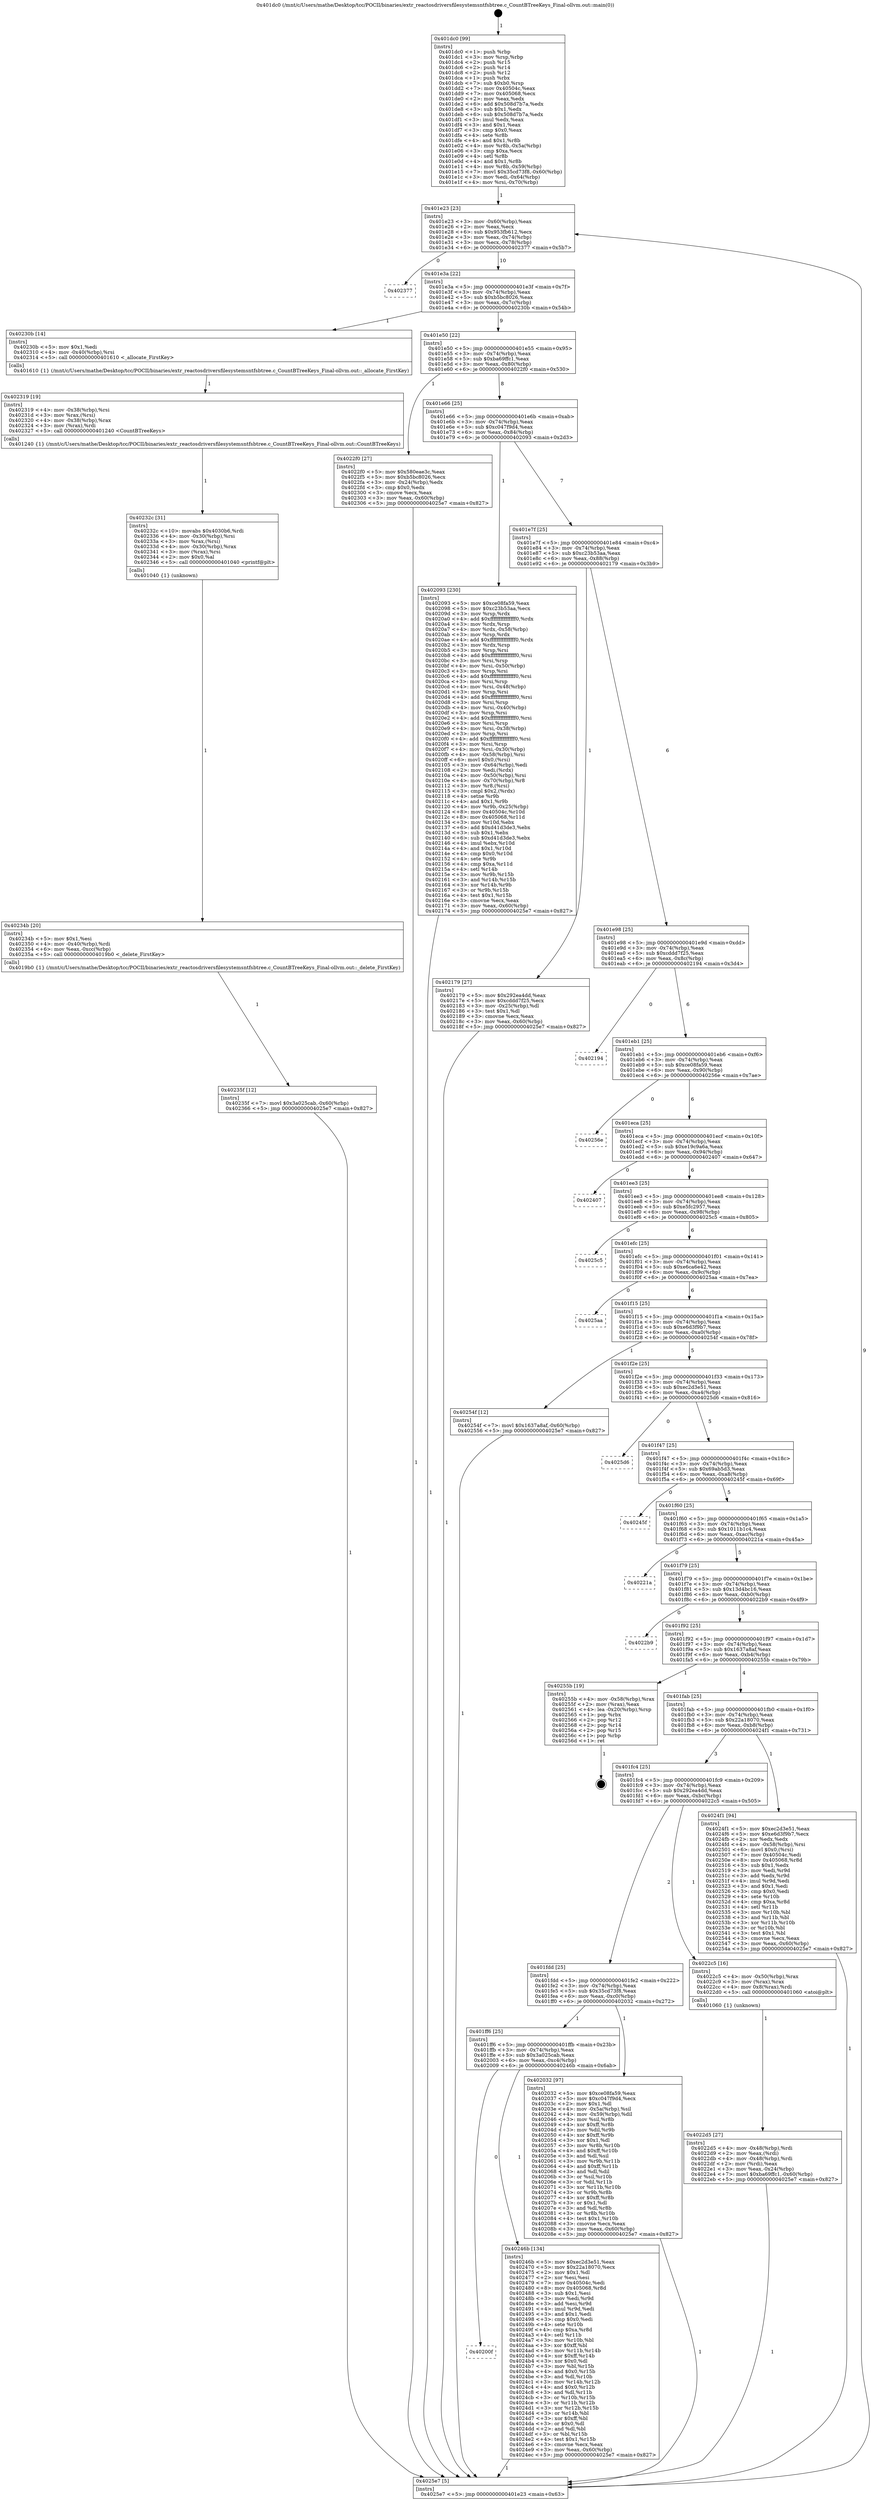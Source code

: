 digraph "0x401dc0" {
  label = "0x401dc0 (/mnt/c/Users/mathe/Desktop/tcc/POCII/binaries/extr_reactosdriversfilesystemsntfsbtree.c_CountBTreeKeys_Final-ollvm.out::main(0))"
  labelloc = "t"
  node[shape=record]

  Entry [label="",width=0.3,height=0.3,shape=circle,fillcolor=black,style=filled]
  "0x401e23" [label="{
     0x401e23 [23]\l
     | [instrs]\l
     &nbsp;&nbsp;0x401e23 \<+3\>: mov -0x60(%rbp),%eax\l
     &nbsp;&nbsp;0x401e26 \<+2\>: mov %eax,%ecx\l
     &nbsp;&nbsp;0x401e28 \<+6\>: sub $0x953fb612,%ecx\l
     &nbsp;&nbsp;0x401e2e \<+3\>: mov %eax,-0x74(%rbp)\l
     &nbsp;&nbsp;0x401e31 \<+3\>: mov %ecx,-0x78(%rbp)\l
     &nbsp;&nbsp;0x401e34 \<+6\>: je 0000000000402377 \<main+0x5b7\>\l
  }"]
  "0x402377" [label="{
     0x402377\l
  }", style=dashed]
  "0x401e3a" [label="{
     0x401e3a [22]\l
     | [instrs]\l
     &nbsp;&nbsp;0x401e3a \<+5\>: jmp 0000000000401e3f \<main+0x7f\>\l
     &nbsp;&nbsp;0x401e3f \<+3\>: mov -0x74(%rbp),%eax\l
     &nbsp;&nbsp;0x401e42 \<+5\>: sub $0xb5bc8026,%eax\l
     &nbsp;&nbsp;0x401e47 \<+3\>: mov %eax,-0x7c(%rbp)\l
     &nbsp;&nbsp;0x401e4a \<+6\>: je 000000000040230b \<main+0x54b\>\l
  }"]
  Exit [label="",width=0.3,height=0.3,shape=circle,fillcolor=black,style=filled,peripheries=2]
  "0x40230b" [label="{
     0x40230b [14]\l
     | [instrs]\l
     &nbsp;&nbsp;0x40230b \<+5\>: mov $0x1,%edi\l
     &nbsp;&nbsp;0x402310 \<+4\>: mov -0x40(%rbp),%rsi\l
     &nbsp;&nbsp;0x402314 \<+5\>: call 0000000000401610 \<_allocate_FirstKey\>\l
     | [calls]\l
     &nbsp;&nbsp;0x401610 \{1\} (/mnt/c/Users/mathe/Desktop/tcc/POCII/binaries/extr_reactosdriversfilesystemsntfsbtree.c_CountBTreeKeys_Final-ollvm.out::_allocate_FirstKey)\l
  }"]
  "0x401e50" [label="{
     0x401e50 [22]\l
     | [instrs]\l
     &nbsp;&nbsp;0x401e50 \<+5\>: jmp 0000000000401e55 \<main+0x95\>\l
     &nbsp;&nbsp;0x401e55 \<+3\>: mov -0x74(%rbp),%eax\l
     &nbsp;&nbsp;0x401e58 \<+5\>: sub $0xba69ffc1,%eax\l
     &nbsp;&nbsp;0x401e5d \<+3\>: mov %eax,-0x80(%rbp)\l
     &nbsp;&nbsp;0x401e60 \<+6\>: je 00000000004022f0 \<main+0x530\>\l
  }"]
  "0x40200f" [label="{
     0x40200f\l
  }", style=dashed]
  "0x4022f0" [label="{
     0x4022f0 [27]\l
     | [instrs]\l
     &nbsp;&nbsp;0x4022f0 \<+5\>: mov $0x580eae3c,%eax\l
     &nbsp;&nbsp;0x4022f5 \<+5\>: mov $0xb5bc8026,%ecx\l
     &nbsp;&nbsp;0x4022fa \<+3\>: mov -0x24(%rbp),%edx\l
     &nbsp;&nbsp;0x4022fd \<+3\>: cmp $0x0,%edx\l
     &nbsp;&nbsp;0x402300 \<+3\>: cmove %ecx,%eax\l
     &nbsp;&nbsp;0x402303 \<+3\>: mov %eax,-0x60(%rbp)\l
     &nbsp;&nbsp;0x402306 \<+5\>: jmp 00000000004025e7 \<main+0x827\>\l
  }"]
  "0x401e66" [label="{
     0x401e66 [25]\l
     | [instrs]\l
     &nbsp;&nbsp;0x401e66 \<+5\>: jmp 0000000000401e6b \<main+0xab\>\l
     &nbsp;&nbsp;0x401e6b \<+3\>: mov -0x74(%rbp),%eax\l
     &nbsp;&nbsp;0x401e6e \<+5\>: sub $0xc047f9d4,%eax\l
     &nbsp;&nbsp;0x401e73 \<+6\>: mov %eax,-0x84(%rbp)\l
     &nbsp;&nbsp;0x401e79 \<+6\>: je 0000000000402093 \<main+0x2d3\>\l
  }"]
  "0x40246b" [label="{
     0x40246b [134]\l
     | [instrs]\l
     &nbsp;&nbsp;0x40246b \<+5\>: mov $0xec2d3e51,%eax\l
     &nbsp;&nbsp;0x402470 \<+5\>: mov $0x22a18070,%ecx\l
     &nbsp;&nbsp;0x402475 \<+2\>: mov $0x1,%dl\l
     &nbsp;&nbsp;0x402477 \<+2\>: xor %esi,%esi\l
     &nbsp;&nbsp;0x402479 \<+7\>: mov 0x40504c,%edi\l
     &nbsp;&nbsp;0x402480 \<+8\>: mov 0x405068,%r8d\l
     &nbsp;&nbsp;0x402488 \<+3\>: sub $0x1,%esi\l
     &nbsp;&nbsp;0x40248b \<+3\>: mov %edi,%r9d\l
     &nbsp;&nbsp;0x40248e \<+3\>: add %esi,%r9d\l
     &nbsp;&nbsp;0x402491 \<+4\>: imul %r9d,%edi\l
     &nbsp;&nbsp;0x402495 \<+3\>: and $0x1,%edi\l
     &nbsp;&nbsp;0x402498 \<+3\>: cmp $0x0,%edi\l
     &nbsp;&nbsp;0x40249b \<+4\>: sete %r10b\l
     &nbsp;&nbsp;0x40249f \<+4\>: cmp $0xa,%r8d\l
     &nbsp;&nbsp;0x4024a3 \<+4\>: setl %r11b\l
     &nbsp;&nbsp;0x4024a7 \<+3\>: mov %r10b,%bl\l
     &nbsp;&nbsp;0x4024aa \<+3\>: xor $0xff,%bl\l
     &nbsp;&nbsp;0x4024ad \<+3\>: mov %r11b,%r14b\l
     &nbsp;&nbsp;0x4024b0 \<+4\>: xor $0xff,%r14b\l
     &nbsp;&nbsp;0x4024b4 \<+3\>: xor $0x0,%dl\l
     &nbsp;&nbsp;0x4024b7 \<+3\>: mov %bl,%r15b\l
     &nbsp;&nbsp;0x4024ba \<+4\>: and $0x0,%r15b\l
     &nbsp;&nbsp;0x4024be \<+3\>: and %dl,%r10b\l
     &nbsp;&nbsp;0x4024c1 \<+3\>: mov %r14b,%r12b\l
     &nbsp;&nbsp;0x4024c4 \<+4\>: and $0x0,%r12b\l
     &nbsp;&nbsp;0x4024c8 \<+3\>: and %dl,%r11b\l
     &nbsp;&nbsp;0x4024cb \<+3\>: or %r10b,%r15b\l
     &nbsp;&nbsp;0x4024ce \<+3\>: or %r11b,%r12b\l
     &nbsp;&nbsp;0x4024d1 \<+3\>: xor %r12b,%r15b\l
     &nbsp;&nbsp;0x4024d4 \<+3\>: or %r14b,%bl\l
     &nbsp;&nbsp;0x4024d7 \<+3\>: xor $0xff,%bl\l
     &nbsp;&nbsp;0x4024da \<+3\>: or $0x0,%dl\l
     &nbsp;&nbsp;0x4024dd \<+2\>: and %dl,%bl\l
     &nbsp;&nbsp;0x4024df \<+3\>: or %bl,%r15b\l
     &nbsp;&nbsp;0x4024e2 \<+4\>: test $0x1,%r15b\l
     &nbsp;&nbsp;0x4024e6 \<+3\>: cmovne %ecx,%eax\l
     &nbsp;&nbsp;0x4024e9 \<+3\>: mov %eax,-0x60(%rbp)\l
     &nbsp;&nbsp;0x4024ec \<+5\>: jmp 00000000004025e7 \<main+0x827\>\l
  }"]
  "0x402093" [label="{
     0x402093 [230]\l
     | [instrs]\l
     &nbsp;&nbsp;0x402093 \<+5\>: mov $0xce08fa59,%eax\l
     &nbsp;&nbsp;0x402098 \<+5\>: mov $0xc23b53aa,%ecx\l
     &nbsp;&nbsp;0x40209d \<+3\>: mov %rsp,%rdx\l
     &nbsp;&nbsp;0x4020a0 \<+4\>: add $0xfffffffffffffff0,%rdx\l
     &nbsp;&nbsp;0x4020a4 \<+3\>: mov %rdx,%rsp\l
     &nbsp;&nbsp;0x4020a7 \<+4\>: mov %rdx,-0x58(%rbp)\l
     &nbsp;&nbsp;0x4020ab \<+3\>: mov %rsp,%rdx\l
     &nbsp;&nbsp;0x4020ae \<+4\>: add $0xfffffffffffffff0,%rdx\l
     &nbsp;&nbsp;0x4020b2 \<+3\>: mov %rdx,%rsp\l
     &nbsp;&nbsp;0x4020b5 \<+3\>: mov %rsp,%rsi\l
     &nbsp;&nbsp;0x4020b8 \<+4\>: add $0xfffffffffffffff0,%rsi\l
     &nbsp;&nbsp;0x4020bc \<+3\>: mov %rsi,%rsp\l
     &nbsp;&nbsp;0x4020bf \<+4\>: mov %rsi,-0x50(%rbp)\l
     &nbsp;&nbsp;0x4020c3 \<+3\>: mov %rsp,%rsi\l
     &nbsp;&nbsp;0x4020c6 \<+4\>: add $0xfffffffffffffff0,%rsi\l
     &nbsp;&nbsp;0x4020ca \<+3\>: mov %rsi,%rsp\l
     &nbsp;&nbsp;0x4020cd \<+4\>: mov %rsi,-0x48(%rbp)\l
     &nbsp;&nbsp;0x4020d1 \<+3\>: mov %rsp,%rsi\l
     &nbsp;&nbsp;0x4020d4 \<+4\>: add $0xfffffffffffffff0,%rsi\l
     &nbsp;&nbsp;0x4020d8 \<+3\>: mov %rsi,%rsp\l
     &nbsp;&nbsp;0x4020db \<+4\>: mov %rsi,-0x40(%rbp)\l
     &nbsp;&nbsp;0x4020df \<+3\>: mov %rsp,%rsi\l
     &nbsp;&nbsp;0x4020e2 \<+4\>: add $0xfffffffffffffff0,%rsi\l
     &nbsp;&nbsp;0x4020e6 \<+3\>: mov %rsi,%rsp\l
     &nbsp;&nbsp;0x4020e9 \<+4\>: mov %rsi,-0x38(%rbp)\l
     &nbsp;&nbsp;0x4020ed \<+3\>: mov %rsp,%rsi\l
     &nbsp;&nbsp;0x4020f0 \<+4\>: add $0xfffffffffffffff0,%rsi\l
     &nbsp;&nbsp;0x4020f4 \<+3\>: mov %rsi,%rsp\l
     &nbsp;&nbsp;0x4020f7 \<+4\>: mov %rsi,-0x30(%rbp)\l
     &nbsp;&nbsp;0x4020fb \<+4\>: mov -0x58(%rbp),%rsi\l
     &nbsp;&nbsp;0x4020ff \<+6\>: movl $0x0,(%rsi)\l
     &nbsp;&nbsp;0x402105 \<+3\>: mov -0x64(%rbp),%edi\l
     &nbsp;&nbsp;0x402108 \<+2\>: mov %edi,(%rdx)\l
     &nbsp;&nbsp;0x40210a \<+4\>: mov -0x50(%rbp),%rsi\l
     &nbsp;&nbsp;0x40210e \<+4\>: mov -0x70(%rbp),%r8\l
     &nbsp;&nbsp;0x402112 \<+3\>: mov %r8,(%rsi)\l
     &nbsp;&nbsp;0x402115 \<+3\>: cmpl $0x2,(%rdx)\l
     &nbsp;&nbsp;0x402118 \<+4\>: setne %r9b\l
     &nbsp;&nbsp;0x40211c \<+4\>: and $0x1,%r9b\l
     &nbsp;&nbsp;0x402120 \<+4\>: mov %r9b,-0x25(%rbp)\l
     &nbsp;&nbsp;0x402124 \<+8\>: mov 0x40504c,%r10d\l
     &nbsp;&nbsp;0x40212c \<+8\>: mov 0x405068,%r11d\l
     &nbsp;&nbsp;0x402134 \<+3\>: mov %r10d,%ebx\l
     &nbsp;&nbsp;0x402137 \<+6\>: add $0xd41d3de3,%ebx\l
     &nbsp;&nbsp;0x40213d \<+3\>: sub $0x1,%ebx\l
     &nbsp;&nbsp;0x402140 \<+6\>: sub $0xd41d3de3,%ebx\l
     &nbsp;&nbsp;0x402146 \<+4\>: imul %ebx,%r10d\l
     &nbsp;&nbsp;0x40214a \<+4\>: and $0x1,%r10d\l
     &nbsp;&nbsp;0x40214e \<+4\>: cmp $0x0,%r10d\l
     &nbsp;&nbsp;0x402152 \<+4\>: sete %r9b\l
     &nbsp;&nbsp;0x402156 \<+4\>: cmp $0xa,%r11d\l
     &nbsp;&nbsp;0x40215a \<+4\>: setl %r14b\l
     &nbsp;&nbsp;0x40215e \<+3\>: mov %r9b,%r15b\l
     &nbsp;&nbsp;0x402161 \<+3\>: and %r14b,%r15b\l
     &nbsp;&nbsp;0x402164 \<+3\>: xor %r14b,%r9b\l
     &nbsp;&nbsp;0x402167 \<+3\>: or %r9b,%r15b\l
     &nbsp;&nbsp;0x40216a \<+4\>: test $0x1,%r15b\l
     &nbsp;&nbsp;0x40216e \<+3\>: cmovne %ecx,%eax\l
     &nbsp;&nbsp;0x402171 \<+3\>: mov %eax,-0x60(%rbp)\l
     &nbsp;&nbsp;0x402174 \<+5\>: jmp 00000000004025e7 \<main+0x827\>\l
  }"]
  "0x401e7f" [label="{
     0x401e7f [25]\l
     | [instrs]\l
     &nbsp;&nbsp;0x401e7f \<+5\>: jmp 0000000000401e84 \<main+0xc4\>\l
     &nbsp;&nbsp;0x401e84 \<+3\>: mov -0x74(%rbp),%eax\l
     &nbsp;&nbsp;0x401e87 \<+5\>: sub $0xc23b53aa,%eax\l
     &nbsp;&nbsp;0x401e8c \<+6\>: mov %eax,-0x88(%rbp)\l
     &nbsp;&nbsp;0x401e92 \<+6\>: je 0000000000402179 \<main+0x3b9\>\l
  }"]
  "0x40235f" [label="{
     0x40235f [12]\l
     | [instrs]\l
     &nbsp;&nbsp;0x40235f \<+7\>: movl $0x3a025cab,-0x60(%rbp)\l
     &nbsp;&nbsp;0x402366 \<+5\>: jmp 00000000004025e7 \<main+0x827\>\l
  }"]
  "0x402179" [label="{
     0x402179 [27]\l
     | [instrs]\l
     &nbsp;&nbsp;0x402179 \<+5\>: mov $0x292ea4dd,%eax\l
     &nbsp;&nbsp;0x40217e \<+5\>: mov $0xcddd7f25,%ecx\l
     &nbsp;&nbsp;0x402183 \<+3\>: mov -0x25(%rbp),%dl\l
     &nbsp;&nbsp;0x402186 \<+3\>: test $0x1,%dl\l
     &nbsp;&nbsp;0x402189 \<+3\>: cmovne %ecx,%eax\l
     &nbsp;&nbsp;0x40218c \<+3\>: mov %eax,-0x60(%rbp)\l
     &nbsp;&nbsp;0x40218f \<+5\>: jmp 00000000004025e7 \<main+0x827\>\l
  }"]
  "0x401e98" [label="{
     0x401e98 [25]\l
     | [instrs]\l
     &nbsp;&nbsp;0x401e98 \<+5\>: jmp 0000000000401e9d \<main+0xdd\>\l
     &nbsp;&nbsp;0x401e9d \<+3\>: mov -0x74(%rbp),%eax\l
     &nbsp;&nbsp;0x401ea0 \<+5\>: sub $0xcddd7f25,%eax\l
     &nbsp;&nbsp;0x401ea5 \<+6\>: mov %eax,-0x8c(%rbp)\l
     &nbsp;&nbsp;0x401eab \<+6\>: je 0000000000402194 \<main+0x3d4\>\l
  }"]
  "0x40234b" [label="{
     0x40234b [20]\l
     | [instrs]\l
     &nbsp;&nbsp;0x40234b \<+5\>: mov $0x1,%esi\l
     &nbsp;&nbsp;0x402350 \<+4\>: mov -0x40(%rbp),%rdi\l
     &nbsp;&nbsp;0x402354 \<+6\>: mov %eax,-0xcc(%rbp)\l
     &nbsp;&nbsp;0x40235a \<+5\>: call 00000000004019b0 \<_delete_FirstKey\>\l
     | [calls]\l
     &nbsp;&nbsp;0x4019b0 \{1\} (/mnt/c/Users/mathe/Desktop/tcc/POCII/binaries/extr_reactosdriversfilesystemsntfsbtree.c_CountBTreeKeys_Final-ollvm.out::_delete_FirstKey)\l
  }"]
  "0x402194" [label="{
     0x402194\l
  }", style=dashed]
  "0x401eb1" [label="{
     0x401eb1 [25]\l
     | [instrs]\l
     &nbsp;&nbsp;0x401eb1 \<+5\>: jmp 0000000000401eb6 \<main+0xf6\>\l
     &nbsp;&nbsp;0x401eb6 \<+3\>: mov -0x74(%rbp),%eax\l
     &nbsp;&nbsp;0x401eb9 \<+5\>: sub $0xce08fa59,%eax\l
     &nbsp;&nbsp;0x401ebe \<+6\>: mov %eax,-0x90(%rbp)\l
     &nbsp;&nbsp;0x401ec4 \<+6\>: je 000000000040256e \<main+0x7ae\>\l
  }"]
  "0x40232c" [label="{
     0x40232c [31]\l
     | [instrs]\l
     &nbsp;&nbsp;0x40232c \<+10\>: movabs $0x4030b6,%rdi\l
     &nbsp;&nbsp;0x402336 \<+4\>: mov -0x30(%rbp),%rsi\l
     &nbsp;&nbsp;0x40233a \<+3\>: mov %rax,(%rsi)\l
     &nbsp;&nbsp;0x40233d \<+4\>: mov -0x30(%rbp),%rax\l
     &nbsp;&nbsp;0x402341 \<+3\>: mov (%rax),%rsi\l
     &nbsp;&nbsp;0x402344 \<+2\>: mov $0x0,%al\l
     &nbsp;&nbsp;0x402346 \<+5\>: call 0000000000401040 \<printf@plt\>\l
     | [calls]\l
     &nbsp;&nbsp;0x401040 \{1\} (unknown)\l
  }"]
  "0x40256e" [label="{
     0x40256e\l
  }", style=dashed]
  "0x401eca" [label="{
     0x401eca [25]\l
     | [instrs]\l
     &nbsp;&nbsp;0x401eca \<+5\>: jmp 0000000000401ecf \<main+0x10f\>\l
     &nbsp;&nbsp;0x401ecf \<+3\>: mov -0x74(%rbp),%eax\l
     &nbsp;&nbsp;0x401ed2 \<+5\>: sub $0xe19c9a6a,%eax\l
     &nbsp;&nbsp;0x401ed7 \<+6\>: mov %eax,-0x94(%rbp)\l
     &nbsp;&nbsp;0x401edd \<+6\>: je 0000000000402407 \<main+0x647\>\l
  }"]
  "0x402319" [label="{
     0x402319 [19]\l
     | [instrs]\l
     &nbsp;&nbsp;0x402319 \<+4\>: mov -0x38(%rbp),%rsi\l
     &nbsp;&nbsp;0x40231d \<+3\>: mov %rax,(%rsi)\l
     &nbsp;&nbsp;0x402320 \<+4\>: mov -0x38(%rbp),%rax\l
     &nbsp;&nbsp;0x402324 \<+3\>: mov (%rax),%rdi\l
     &nbsp;&nbsp;0x402327 \<+5\>: call 0000000000401240 \<CountBTreeKeys\>\l
     | [calls]\l
     &nbsp;&nbsp;0x401240 \{1\} (/mnt/c/Users/mathe/Desktop/tcc/POCII/binaries/extr_reactosdriversfilesystemsntfsbtree.c_CountBTreeKeys_Final-ollvm.out::CountBTreeKeys)\l
  }"]
  "0x402407" [label="{
     0x402407\l
  }", style=dashed]
  "0x401ee3" [label="{
     0x401ee3 [25]\l
     | [instrs]\l
     &nbsp;&nbsp;0x401ee3 \<+5\>: jmp 0000000000401ee8 \<main+0x128\>\l
     &nbsp;&nbsp;0x401ee8 \<+3\>: mov -0x74(%rbp),%eax\l
     &nbsp;&nbsp;0x401eeb \<+5\>: sub $0xe5fc2957,%eax\l
     &nbsp;&nbsp;0x401ef0 \<+6\>: mov %eax,-0x98(%rbp)\l
     &nbsp;&nbsp;0x401ef6 \<+6\>: je 00000000004025c5 \<main+0x805\>\l
  }"]
  "0x4022d5" [label="{
     0x4022d5 [27]\l
     | [instrs]\l
     &nbsp;&nbsp;0x4022d5 \<+4\>: mov -0x48(%rbp),%rdi\l
     &nbsp;&nbsp;0x4022d9 \<+2\>: mov %eax,(%rdi)\l
     &nbsp;&nbsp;0x4022db \<+4\>: mov -0x48(%rbp),%rdi\l
     &nbsp;&nbsp;0x4022df \<+2\>: mov (%rdi),%eax\l
     &nbsp;&nbsp;0x4022e1 \<+3\>: mov %eax,-0x24(%rbp)\l
     &nbsp;&nbsp;0x4022e4 \<+7\>: movl $0xba69ffc1,-0x60(%rbp)\l
     &nbsp;&nbsp;0x4022eb \<+5\>: jmp 00000000004025e7 \<main+0x827\>\l
  }"]
  "0x4025c5" [label="{
     0x4025c5\l
  }", style=dashed]
  "0x401efc" [label="{
     0x401efc [25]\l
     | [instrs]\l
     &nbsp;&nbsp;0x401efc \<+5\>: jmp 0000000000401f01 \<main+0x141\>\l
     &nbsp;&nbsp;0x401f01 \<+3\>: mov -0x74(%rbp),%eax\l
     &nbsp;&nbsp;0x401f04 \<+5\>: sub $0xe6ca6e42,%eax\l
     &nbsp;&nbsp;0x401f09 \<+6\>: mov %eax,-0x9c(%rbp)\l
     &nbsp;&nbsp;0x401f0f \<+6\>: je 00000000004025aa \<main+0x7ea\>\l
  }"]
  "0x401dc0" [label="{
     0x401dc0 [99]\l
     | [instrs]\l
     &nbsp;&nbsp;0x401dc0 \<+1\>: push %rbp\l
     &nbsp;&nbsp;0x401dc1 \<+3\>: mov %rsp,%rbp\l
     &nbsp;&nbsp;0x401dc4 \<+2\>: push %r15\l
     &nbsp;&nbsp;0x401dc6 \<+2\>: push %r14\l
     &nbsp;&nbsp;0x401dc8 \<+2\>: push %r12\l
     &nbsp;&nbsp;0x401dca \<+1\>: push %rbx\l
     &nbsp;&nbsp;0x401dcb \<+7\>: sub $0xb0,%rsp\l
     &nbsp;&nbsp;0x401dd2 \<+7\>: mov 0x40504c,%eax\l
     &nbsp;&nbsp;0x401dd9 \<+7\>: mov 0x405068,%ecx\l
     &nbsp;&nbsp;0x401de0 \<+2\>: mov %eax,%edx\l
     &nbsp;&nbsp;0x401de2 \<+6\>: add $0x508d7b7a,%edx\l
     &nbsp;&nbsp;0x401de8 \<+3\>: sub $0x1,%edx\l
     &nbsp;&nbsp;0x401deb \<+6\>: sub $0x508d7b7a,%edx\l
     &nbsp;&nbsp;0x401df1 \<+3\>: imul %edx,%eax\l
     &nbsp;&nbsp;0x401df4 \<+3\>: and $0x1,%eax\l
     &nbsp;&nbsp;0x401df7 \<+3\>: cmp $0x0,%eax\l
     &nbsp;&nbsp;0x401dfa \<+4\>: sete %r8b\l
     &nbsp;&nbsp;0x401dfe \<+4\>: and $0x1,%r8b\l
     &nbsp;&nbsp;0x401e02 \<+4\>: mov %r8b,-0x5a(%rbp)\l
     &nbsp;&nbsp;0x401e06 \<+3\>: cmp $0xa,%ecx\l
     &nbsp;&nbsp;0x401e09 \<+4\>: setl %r8b\l
     &nbsp;&nbsp;0x401e0d \<+4\>: and $0x1,%r8b\l
     &nbsp;&nbsp;0x401e11 \<+4\>: mov %r8b,-0x59(%rbp)\l
     &nbsp;&nbsp;0x401e15 \<+7\>: movl $0x35cd73f8,-0x60(%rbp)\l
     &nbsp;&nbsp;0x401e1c \<+3\>: mov %edi,-0x64(%rbp)\l
     &nbsp;&nbsp;0x401e1f \<+4\>: mov %rsi,-0x70(%rbp)\l
  }"]
  "0x4025aa" [label="{
     0x4025aa\l
  }", style=dashed]
  "0x401f15" [label="{
     0x401f15 [25]\l
     | [instrs]\l
     &nbsp;&nbsp;0x401f15 \<+5\>: jmp 0000000000401f1a \<main+0x15a\>\l
     &nbsp;&nbsp;0x401f1a \<+3\>: mov -0x74(%rbp),%eax\l
     &nbsp;&nbsp;0x401f1d \<+5\>: sub $0xe6d3f9b7,%eax\l
     &nbsp;&nbsp;0x401f22 \<+6\>: mov %eax,-0xa0(%rbp)\l
     &nbsp;&nbsp;0x401f28 \<+6\>: je 000000000040254f \<main+0x78f\>\l
  }"]
  "0x4025e7" [label="{
     0x4025e7 [5]\l
     | [instrs]\l
     &nbsp;&nbsp;0x4025e7 \<+5\>: jmp 0000000000401e23 \<main+0x63\>\l
  }"]
  "0x40254f" [label="{
     0x40254f [12]\l
     | [instrs]\l
     &nbsp;&nbsp;0x40254f \<+7\>: movl $0x1637a8af,-0x60(%rbp)\l
     &nbsp;&nbsp;0x402556 \<+5\>: jmp 00000000004025e7 \<main+0x827\>\l
  }"]
  "0x401f2e" [label="{
     0x401f2e [25]\l
     | [instrs]\l
     &nbsp;&nbsp;0x401f2e \<+5\>: jmp 0000000000401f33 \<main+0x173\>\l
     &nbsp;&nbsp;0x401f33 \<+3\>: mov -0x74(%rbp),%eax\l
     &nbsp;&nbsp;0x401f36 \<+5\>: sub $0xec2d3e51,%eax\l
     &nbsp;&nbsp;0x401f3b \<+6\>: mov %eax,-0xa4(%rbp)\l
     &nbsp;&nbsp;0x401f41 \<+6\>: je 00000000004025d6 \<main+0x816\>\l
  }"]
  "0x401ff6" [label="{
     0x401ff6 [25]\l
     | [instrs]\l
     &nbsp;&nbsp;0x401ff6 \<+5\>: jmp 0000000000401ffb \<main+0x23b\>\l
     &nbsp;&nbsp;0x401ffb \<+3\>: mov -0x74(%rbp),%eax\l
     &nbsp;&nbsp;0x401ffe \<+5\>: sub $0x3a025cab,%eax\l
     &nbsp;&nbsp;0x402003 \<+6\>: mov %eax,-0xc4(%rbp)\l
     &nbsp;&nbsp;0x402009 \<+6\>: je 000000000040246b \<main+0x6ab\>\l
  }"]
  "0x4025d6" [label="{
     0x4025d6\l
  }", style=dashed]
  "0x401f47" [label="{
     0x401f47 [25]\l
     | [instrs]\l
     &nbsp;&nbsp;0x401f47 \<+5\>: jmp 0000000000401f4c \<main+0x18c\>\l
     &nbsp;&nbsp;0x401f4c \<+3\>: mov -0x74(%rbp),%eax\l
     &nbsp;&nbsp;0x401f4f \<+5\>: sub $0x69ab5d3,%eax\l
     &nbsp;&nbsp;0x401f54 \<+6\>: mov %eax,-0xa8(%rbp)\l
     &nbsp;&nbsp;0x401f5a \<+6\>: je 000000000040245f \<main+0x69f\>\l
  }"]
  "0x402032" [label="{
     0x402032 [97]\l
     | [instrs]\l
     &nbsp;&nbsp;0x402032 \<+5\>: mov $0xce08fa59,%eax\l
     &nbsp;&nbsp;0x402037 \<+5\>: mov $0xc047f9d4,%ecx\l
     &nbsp;&nbsp;0x40203c \<+2\>: mov $0x1,%dl\l
     &nbsp;&nbsp;0x40203e \<+4\>: mov -0x5a(%rbp),%sil\l
     &nbsp;&nbsp;0x402042 \<+4\>: mov -0x59(%rbp),%dil\l
     &nbsp;&nbsp;0x402046 \<+3\>: mov %sil,%r8b\l
     &nbsp;&nbsp;0x402049 \<+4\>: xor $0xff,%r8b\l
     &nbsp;&nbsp;0x40204d \<+3\>: mov %dil,%r9b\l
     &nbsp;&nbsp;0x402050 \<+4\>: xor $0xff,%r9b\l
     &nbsp;&nbsp;0x402054 \<+3\>: xor $0x1,%dl\l
     &nbsp;&nbsp;0x402057 \<+3\>: mov %r8b,%r10b\l
     &nbsp;&nbsp;0x40205a \<+4\>: and $0xff,%r10b\l
     &nbsp;&nbsp;0x40205e \<+3\>: and %dl,%sil\l
     &nbsp;&nbsp;0x402061 \<+3\>: mov %r9b,%r11b\l
     &nbsp;&nbsp;0x402064 \<+4\>: and $0xff,%r11b\l
     &nbsp;&nbsp;0x402068 \<+3\>: and %dl,%dil\l
     &nbsp;&nbsp;0x40206b \<+3\>: or %sil,%r10b\l
     &nbsp;&nbsp;0x40206e \<+3\>: or %dil,%r11b\l
     &nbsp;&nbsp;0x402071 \<+3\>: xor %r11b,%r10b\l
     &nbsp;&nbsp;0x402074 \<+3\>: or %r9b,%r8b\l
     &nbsp;&nbsp;0x402077 \<+4\>: xor $0xff,%r8b\l
     &nbsp;&nbsp;0x40207b \<+3\>: or $0x1,%dl\l
     &nbsp;&nbsp;0x40207e \<+3\>: and %dl,%r8b\l
     &nbsp;&nbsp;0x402081 \<+3\>: or %r8b,%r10b\l
     &nbsp;&nbsp;0x402084 \<+4\>: test $0x1,%r10b\l
     &nbsp;&nbsp;0x402088 \<+3\>: cmovne %ecx,%eax\l
     &nbsp;&nbsp;0x40208b \<+3\>: mov %eax,-0x60(%rbp)\l
     &nbsp;&nbsp;0x40208e \<+5\>: jmp 00000000004025e7 \<main+0x827\>\l
  }"]
  "0x40245f" [label="{
     0x40245f\l
  }", style=dashed]
  "0x401f60" [label="{
     0x401f60 [25]\l
     | [instrs]\l
     &nbsp;&nbsp;0x401f60 \<+5\>: jmp 0000000000401f65 \<main+0x1a5\>\l
     &nbsp;&nbsp;0x401f65 \<+3\>: mov -0x74(%rbp),%eax\l
     &nbsp;&nbsp;0x401f68 \<+5\>: sub $0x1011b1c4,%eax\l
     &nbsp;&nbsp;0x401f6d \<+6\>: mov %eax,-0xac(%rbp)\l
     &nbsp;&nbsp;0x401f73 \<+6\>: je 000000000040221a \<main+0x45a\>\l
  }"]
  "0x401fdd" [label="{
     0x401fdd [25]\l
     | [instrs]\l
     &nbsp;&nbsp;0x401fdd \<+5\>: jmp 0000000000401fe2 \<main+0x222\>\l
     &nbsp;&nbsp;0x401fe2 \<+3\>: mov -0x74(%rbp),%eax\l
     &nbsp;&nbsp;0x401fe5 \<+5\>: sub $0x35cd73f8,%eax\l
     &nbsp;&nbsp;0x401fea \<+6\>: mov %eax,-0xc0(%rbp)\l
     &nbsp;&nbsp;0x401ff0 \<+6\>: je 0000000000402032 \<main+0x272\>\l
  }"]
  "0x40221a" [label="{
     0x40221a\l
  }", style=dashed]
  "0x401f79" [label="{
     0x401f79 [25]\l
     | [instrs]\l
     &nbsp;&nbsp;0x401f79 \<+5\>: jmp 0000000000401f7e \<main+0x1be\>\l
     &nbsp;&nbsp;0x401f7e \<+3\>: mov -0x74(%rbp),%eax\l
     &nbsp;&nbsp;0x401f81 \<+5\>: sub $0x13d4bc16,%eax\l
     &nbsp;&nbsp;0x401f86 \<+6\>: mov %eax,-0xb0(%rbp)\l
     &nbsp;&nbsp;0x401f8c \<+6\>: je 00000000004022b9 \<main+0x4f9\>\l
  }"]
  "0x4022c5" [label="{
     0x4022c5 [16]\l
     | [instrs]\l
     &nbsp;&nbsp;0x4022c5 \<+4\>: mov -0x50(%rbp),%rax\l
     &nbsp;&nbsp;0x4022c9 \<+3\>: mov (%rax),%rax\l
     &nbsp;&nbsp;0x4022cc \<+4\>: mov 0x8(%rax),%rdi\l
     &nbsp;&nbsp;0x4022d0 \<+5\>: call 0000000000401060 \<atoi@plt\>\l
     | [calls]\l
     &nbsp;&nbsp;0x401060 \{1\} (unknown)\l
  }"]
  "0x4022b9" [label="{
     0x4022b9\l
  }", style=dashed]
  "0x401f92" [label="{
     0x401f92 [25]\l
     | [instrs]\l
     &nbsp;&nbsp;0x401f92 \<+5\>: jmp 0000000000401f97 \<main+0x1d7\>\l
     &nbsp;&nbsp;0x401f97 \<+3\>: mov -0x74(%rbp),%eax\l
     &nbsp;&nbsp;0x401f9a \<+5\>: sub $0x1637a8af,%eax\l
     &nbsp;&nbsp;0x401f9f \<+6\>: mov %eax,-0xb4(%rbp)\l
     &nbsp;&nbsp;0x401fa5 \<+6\>: je 000000000040255b \<main+0x79b\>\l
  }"]
  "0x401fc4" [label="{
     0x401fc4 [25]\l
     | [instrs]\l
     &nbsp;&nbsp;0x401fc4 \<+5\>: jmp 0000000000401fc9 \<main+0x209\>\l
     &nbsp;&nbsp;0x401fc9 \<+3\>: mov -0x74(%rbp),%eax\l
     &nbsp;&nbsp;0x401fcc \<+5\>: sub $0x292ea4dd,%eax\l
     &nbsp;&nbsp;0x401fd1 \<+6\>: mov %eax,-0xbc(%rbp)\l
     &nbsp;&nbsp;0x401fd7 \<+6\>: je 00000000004022c5 \<main+0x505\>\l
  }"]
  "0x40255b" [label="{
     0x40255b [19]\l
     | [instrs]\l
     &nbsp;&nbsp;0x40255b \<+4\>: mov -0x58(%rbp),%rax\l
     &nbsp;&nbsp;0x40255f \<+2\>: mov (%rax),%eax\l
     &nbsp;&nbsp;0x402561 \<+4\>: lea -0x20(%rbp),%rsp\l
     &nbsp;&nbsp;0x402565 \<+1\>: pop %rbx\l
     &nbsp;&nbsp;0x402566 \<+2\>: pop %r12\l
     &nbsp;&nbsp;0x402568 \<+2\>: pop %r14\l
     &nbsp;&nbsp;0x40256a \<+2\>: pop %r15\l
     &nbsp;&nbsp;0x40256c \<+1\>: pop %rbp\l
     &nbsp;&nbsp;0x40256d \<+1\>: ret\l
  }"]
  "0x401fab" [label="{
     0x401fab [25]\l
     | [instrs]\l
     &nbsp;&nbsp;0x401fab \<+5\>: jmp 0000000000401fb0 \<main+0x1f0\>\l
     &nbsp;&nbsp;0x401fb0 \<+3\>: mov -0x74(%rbp),%eax\l
     &nbsp;&nbsp;0x401fb3 \<+5\>: sub $0x22a18070,%eax\l
     &nbsp;&nbsp;0x401fb8 \<+6\>: mov %eax,-0xb8(%rbp)\l
     &nbsp;&nbsp;0x401fbe \<+6\>: je 00000000004024f1 \<main+0x731\>\l
  }"]
  "0x4024f1" [label="{
     0x4024f1 [94]\l
     | [instrs]\l
     &nbsp;&nbsp;0x4024f1 \<+5\>: mov $0xec2d3e51,%eax\l
     &nbsp;&nbsp;0x4024f6 \<+5\>: mov $0xe6d3f9b7,%ecx\l
     &nbsp;&nbsp;0x4024fb \<+2\>: xor %edx,%edx\l
     &nbsp;&nbsp;0x4024fd \<+4\>: mov -0x58(%rbp),%rsi\l
     &nbsp;&nbsp;0x402501 \<+6\>: movl $0x0,(%rsi)\l
     &nbsp;&nbsp;0x402507 \<+7\>: mov 0x40504c,%edi\l
     &nbsp;&nbsp;0x40250e \<+8\>: mov 0x405068,%r8d\l
     &nbsp;&nbsp;0x402516 \<+3\>: sub $0x1,%edx\l
     &nbsp;&nbsp;0x402519 \<+3\>: mov %edi,%r9d\l
     &nbsp;&nbsp;0x40251c \<+3\>: add %edx,%r9d\l
     &nbsp;&nbsp;0x40251f \<+4\>: imul %r9d,%edi\l
     &nbsp;&nbsp;0x402523 \<+3\>: and $0x1,%edi\l
     &nbsp;&nbsp;0x402526 \<+3\>: cmp $0x0,%edi\l
     &nbsp;&nbsp;0x402529 \<+4\>: sete %r10b\l
     &nbsp;&nbsp;0x40252d \<+4\>: cmp $0xa,%r8d\l
     &nbsp;&nbsp;0x402531 \<+4\>: setl %r11b\l
     &nbsp;&nbsp;0x402535 \<+3\>: mov %r10b,%bl\l
     &nbsp;&nbsp;0x402538 \<+3\>: and %r11b,%bl\l
     &nbsp;&nbsp;0x40253b \<+3\>: xor %r11b,%r10b\l
     &nbsp;&nbsp;0x40253e \<+3\>: or %r10b,%bl\l
     &nbsp;&nbsp;0x402541 \<+3\>: test $0x1,%bl\l
     &nbsp;&nbsp;0x402544 \<+3\>: cmovne %ecx,%eax\l
     &nbsp;&nbsp;0x402547 \<+3\>: mov %eax,-0x60(%rbp)\l
     &nbsp;&nbsp;0x40254a \<+5\>: jmp 00000000004025e7 \<main+0x827\>\l
  }"]
  Entry -> "0x401dc0" [label=" 1"]
  "0x401e23" -> "0x402377" [label=" 0"]
  "0x401e23" -> "0x401e3a" [label=" 10"]
  "0x40255b" -> Exit [label=" 1"]
  "0x401e3a" -> "0x40230b" [label=" 1"]
  "0x401e3a" -> "0x401e50" [label=" 9"]
  "0x40254f" -> "0x4025e7" [label=" 1"]
  "0x401e50" -> "0x4022f0" [label=" 1"]
  "0x401e50" -> "0x401e66" [label=" 8"]
  "0x4024f1" -> "0x4025e7" [label=" 1"]
  "0x401e66" -> "0x402093" [label=" 1"]
  "0x401e66" -> "0x401e7f" [label=" 7"]
  "0x40246b" -> "0x4025e7" [label=" 1"]
  "0x401e7f" -> "0x402179" [label=" 1"]
  "0x401e7f" -> "0x401e98" [label=" 6"]
  "0x401ff6" -> "0x40246b" [label=" 1"]
  "0x401e98" -> "0x402194" [label=" 0"]
  "0x401e98" -> "0x401eb1" [label=" 6"]
  "0x401ff6" -> "0x40200f" [label=" 0"]
  "0x401eb1" -> "0x40256e" [label=" 0"]
  "0x401eb1" -> "0x401eca" [label=" 6"]
  "0x40235f" -> "0x4025e7" [label=" 1"]
  "0x401eca" -> "0x402407" [label=" 0"]
  "0x401eca" -> "0x401ee3" [label=" 6"]
  "0x40234b" -> "0x40235f" [label=" 1"]
  "0x401ee3" -> "0x4025c5" [label=" 0"]
  "0x401ee3" -> "0x401efc" [label=" 6"]
  "0x40232c" -> "0x40234b" [label=" 1"]
  "0x401efc" -> "0x4025aa" [label=" 0"]
  "0x401efc" -> "0x401f15" [label=" 6"]
  "0x402319" -> "0x40232c" [label=" 1"]
  "0x401f15" -> "0x40254f" [label=" 1"]
  "0x401f15" -> "0x401f2e" [label=" 5"]
  "0x40230b" -> "0x402319" [label=" 1"]
  "0x401f2e" -> "0x4025d6" [label=" 0"]
  "0x401f2e" -> "0x401f47" [label=" 5"]
  "0x4022f0" -> "0x4025e7" [label=" 1"]
  "0x401f47" -> "0x40245f" [label=" 0"]
  "0x401f47" -> "0x401f60" [label=" 5"]
  "0x4022d5" -> "0x4025e7" [label=" 1"]
  "0x401f60" -> "0x40221a" [label=" 0"]
  "0x401f60" -> "0x401f79" [label=" 5"]
  "0x402179" -> "0x4025e7" [label=" 1"]
  "0x401f79" -> "0x4022b9" [label=" 0"]
  "0x401f79" -> "0x401f92" [label=" 5"]
  "0x402093" -> "0x4025e7" [label=" 1"]
  "0x401f92" -> "0x40255b" [label=" 1"]
  "0x401f92" -> "0x401fab" [label=" 4"]
  "0x401dc0" -> "0x401e23" [label=" 1"]
  "0x401fab" -> "0x4024f1" [label=" 1"]
  "0x401fab" -> "0x401fc4" [label=" 3"]
  "0x4025e7" -> "0x401e23" [label=" 9"]
  "0x401fc4" -> "0x4022c5" [label=" 1"]
  "0x401fc4" -> "0x401fdd" [label=" 2"]
  "0x4022c5" -> "0x4022d5" [label=" 1"]
  "0x401fdd" -> "0x402032" [label=" 1"]
  "0x401fdd" -> "0x401ff6" [label=" 1"]
  "0x402032" -> "0x4025e7" [label=" 1"]
}
